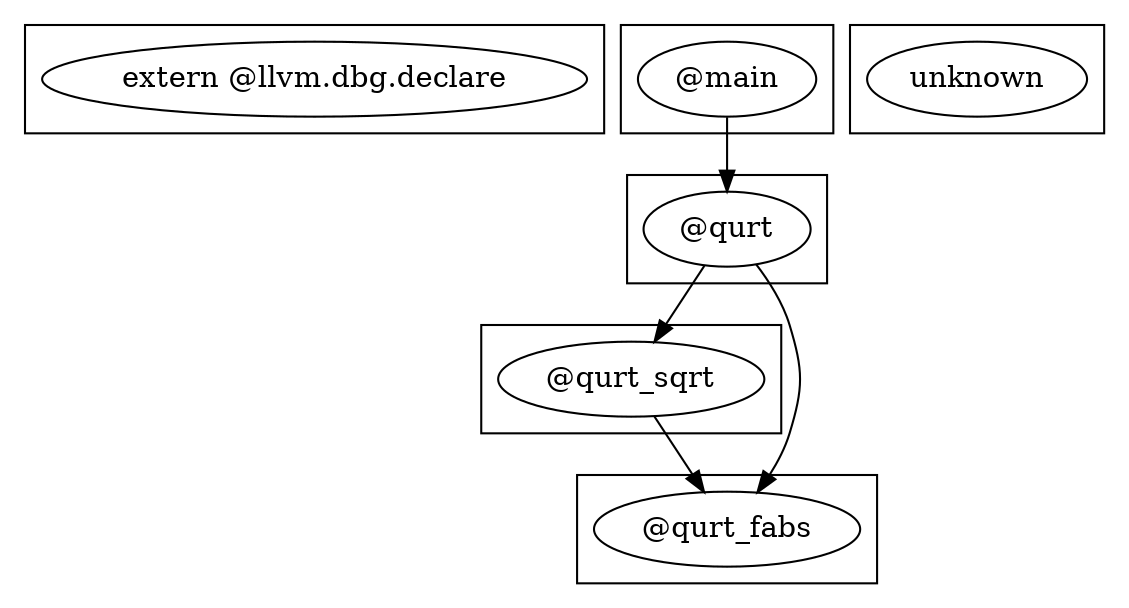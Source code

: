 digraph {
    subgraph cluster_0 {
        212 [label="extern @llvm.dbg.declare"];
    }
    subgraph cluster_1 {
        98 [label="@main"];
    }
    subgraph cluster_2 {
        129 [label="@qurt"];
    }
    subgraph cluster_3 {
        29 [label="@qurt_sqrt"];
    }
    subgraph cluster_4 {
        8 [label="@qurt_fabs"];
    }
    subgraph cluster_5 {
        -100 [label=unknown];
    }
    29 -> 8 [label=""];
    98 -> 129 [label=""];
    129 -> 8 [label=""];
    129 -> 29 [label=""];
}